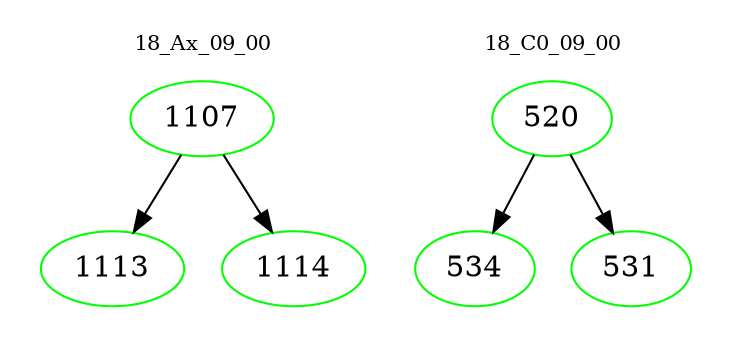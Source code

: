 digraph{
subgraph cluster_0 {
color = white
label = "18_Ax_09_00";
fontsize=10;
T0_1107 [label="1107", color="green"]
T0_1107 -> T0_1113 [color="black"]
T0_1113 [label="1113", color="green"]
T0_1107 -> T0_1114 [color="black"]
T0_1114 [label="1114", color="green"]
}
subgraph cluster_1 {
color = white
label = "18_C0_09_00";
fontsize=10;
T1_520 [label="520", color="green"]
T1_520 -> T1_534 [color="black"]
T1_534 [label="534", color="green"]
T1_520 -> T1_531 [color="black"]
T1_531 [label="531", color="green"]
}
}
